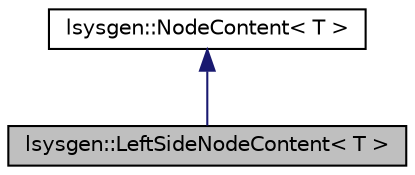 digraph "lsysgen::LeftSideNodeContent&lt; T &gt;"
{
 // LATEX_PDF_SIZE
  edge [fontname="Helvetica",fontsize="10",labelfontname="Helvetica",labelfontsize="10"];
  node [fontname="Helvetica",fontsize="10",shape=record];
  Node1 [label="lsysgen::LeftSideNodeContent\< T \>",height=0.2,width=0.4,color="black", fillcolor="grey75", style="filled", fontcolor="black",tooltip=" "];
  Node2 -> Node1 [dir="back",color="midnightblue",fontsize="10",style="solid",fontname="Helvetica"];
  Node2 [label="lsysgen::NodeContent\< T \>",height=0.2,width=0.4,color="black", fillcolor="white", style="filled",URL="$classlsysgen_1_1NodeContent.html",tooltip=" "];
}
